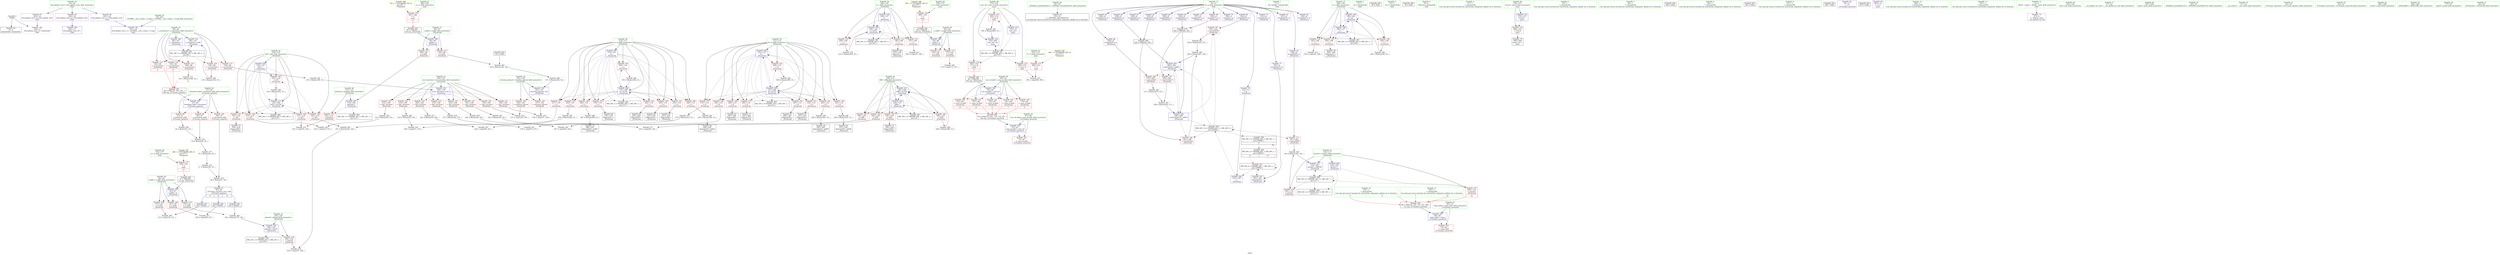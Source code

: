 digraph "SVFG" {
	label="SVFG";

	Node0x563c26b61a20 [shape=record,color=grey,label="{NodeID: 0\nNullPtr}"];
	Node0x563c26b61a20 -> Node0x563c26b7e300[style=solid];
	Node0x563c26b61a20 -> Node0x563c26b85ba0[style=solid];
	Node0x563c26bcb0c0 [shape=record,color=black,label="{NodeID: 443\n46 = PHI(129, 165, 181, )\n0th arg _Z13count_squaresi }"];
	Node0x563c26bcb0c0 -> Node0x563c26b85ca0[style=solid];
	Node0x563c26ba9310 [shape=record,color=black,label="{NodeID: 360\nMR_24V_2 = PHI(MR_24V_3, MR_24V_1, )\npts\{107 \}\n}"];
	Node0x563c26b8dc40 [shape=record,color=grey,label="{NodeID: 277\n55 = Binary(54, 56, )\n}"];
	Node0x563c26b8dc40 -> Node0x563c26b8d4c0[style=solid];
	Node0x563c26b80650 [shape=record,color=blue,label="{NodeID: 194\n104\<--183\nplaced\<--sub16\n_Z5solveiiii\n}"];
	Node0x563c26b80650 -> Node0x563c26b83100[style=dashed];
	Node0x563c26b80650 -> Node0x563c26ba8e10[style=dashed];
	Node0x563c26b7d960 [shape=record,color=red,label="{NodeID: 111\n141\<--94\n\<--x.addr\n_Z5solveiiii\n}"];
	Node0x563c26b7bc60 [shape=record,color=green,label="{NodeID: 28\n90\<--91\ncase_id.addr\<--case_id.addr_field_insensitive\n_Z5solveiiii\n}"];
	Node0x563c26b7bc60 -> Node0x563c26b7d2e0[style=solid];
	Node0x563c26b7bc60 -> Node0x563c26b7d3b0[style=solid];
	Node0x563c26b7bc60 -> Node0x563c26b7d480[style=solid];
	Node0x563c26b7bc60 -> Node0x563c26b7d550[style=solid];
	Node0x563c26b7bc60 -> Node0x563c26b7d620[style=solid];
	Node0x563c26b7bc60 -> Node0x563c26b85f10[style=solid];
	Node0x563c26b881f0 [shape=record,color=yellow,style=double,label="{NodeID: 388\n50V_1 = ENCHI(MR_50V_0)\npts\{379 \}\nFun[main]}"];
	Node0x563c26b881f0 -> Node0x563c26b85800[style=dashed];
	Node0x563c26b90640 [shape=record,color=grey,label="{NodeID: 305\n226 = Binary(56, 225, )\n}"];
	Node0x563c26b90640 -> Node0x563c26b91cc0[style=solid];
	Node0x563c26b83850 [shape=record,color=red,label="{NodeID: 139\n238\<--110\n\<--a\n_Z5solveiiii\n}"];
	Node0x563c26b83850 -> Node0x563c26b8eb40[style=solid];
	Node0x563c26b7e400 [shape=record,color=black,label="{NodeID: 56\n29\<--30\n\<--_ZNSt8ios_base4InitD1Ev\nCan only get source location for instruction, argument, global var or function.}"];
	Node0x563c26b84f10 [shape=record,color=red,label="{NodeID: 167\n235\<--234\n\<--arrayidx36\n_Z5solveiiii\n}"];
	Node0x563c26b84f10 -> Node0x563c26b8e540[style=solid];
	Node0x563c26b7faf0 [shape=record,color=purple,label="{NodeID: 84\n258\<--8\narrayidx50\<--p\n_Z5solveiiii\n}"];
	Node0x563c26b7faf0 -> Node0x563c26b81f90[style=solid];
	Node0x563c26b63d30 [shape=record,color=green,label="{NodeID: 1\n7\<--1\n__dso_handle\<--dummyObj\nGlob }"];
	Node0x563c26bcb940 [shape=record,color=black,label="{NodeID: 444\n142 = PHI()\n}"];
	Node0x563c26bcb940 -> Node0x563c26b8e840[style=solid];
	Node0x563c26ba9810 [shape=record,color=black,label="{NodeID: 361\nMR_26V_2 = PHI(MR_26V_3, MR_26V_1, )\npts\{109 \}\n}"];
	Node0x563c26b8ddc0 [shape=record,color=grey,label="{NodeID: 278\n210 = Binary(209, 53, )\n}"];
	Node0x563c26b8ddc0 -> Node0x563c26b80a60[style=solid];
	Node0x563c26b80720 [shape=record,color=blue,label="{NodeID: 195\n106\<--127\ni\<--\n_Z5solveiiii\n}"];
	Node0x563c26b80720 -> Node0x563c26b831d0[style=dashed];
	Node0x563c26b80720 -> Node0x563c26b832a0[style=dashed];
	Node0x563c26b80720 -> Node0x563c26b83370[style=dashed];
	Node0x563c26b80720 -> Node0x563c26b80a60[style=dashed];
	Node0x563c26b80720 -> Node0x563c26ba9310[style=dashed];
	Node0x563c26b7da30 [shape=record,color=red,label="{NodeID: 112\n173\<--94\n\<--x.addr\n_Z5solveiiii\n}"];
	Node0x563c26b7da30 -> Node0x563c26b90c40[style=solid];
	Node0x563c26b7bd30 [shape=record,color=green,label="{NodeID: 29\n92\<--93\nn.addr\<--n.addr_field_insensitive\n_Z5solveiiii\n}"];
	Node0x563c26b7bd30 -> Node0x563c26b7d6f0[style=solid];
	Node0x563c26b7bd30 -> Node0x563c26b7d7c0[style=solid];
	Node0x563c26b7bd30 -> Node0x563c26b7d890[style=solid];
	Node0x563c26b7bd30 -> Node0x563c26b85fe0[style=solid];
	Node0x563c26b882d0 [shape=record,color=yellow,style=double,label="{NodeID: 389\n52V_1 = ENCHI(MR_52V_0)\npts\{381 \}\nFun[main]}"];
	Node0x563c26b882d0 -> Node0x563c26b858d0[style=dashed];
	Node0x563c26b907c0 [shape=record,color=grey,label="{NodeID: 306\n205 = Binary(204, 53, )\n}"];
	Node0x563c26b907c0 -> Node0x563c26b80990[style=solid];
	Node0x563c26b83920 [shape=record,color=red,label="{NodeID: 140\n244\<--110\n\<--a\n_Z5solveiiii\n}"];
	Node0x563c26b83920 -> Node0x563c26b8f140[style=solid];
	Node0x563c26b7e500 [shape=record,color=black,label="{NodeID: 57\n45\<--60\n_Z13count_squaresi_ret\<--add\n_Z13count_squaresi\n|{<s0>4|<s1>8|<s2>11}}"];
	Node0x563c26b7e500:s0 -> Node0x563c26bcbc40[style=solid,color=blue];
	Node0x563c26b7e500:s1 -> Node0x563c26bcbe70[style=solid,color=blue];
	Node0x563c26b7e500:s2 -> Node0x563c26bcbfb0[style=solid,color=blue];
	Node0x563c26b84fe0 [shape=record,color=red,label="{NodeID: 168\n261\<--260\n\<--cond-lvalue\n_Z5solveiiii\n}"];
	Node0x563c26b84fe0 -> Node0x563c26b8fbc0[style=solid];
	Node0x563c26b7fbc0 [shape=record,color=purple,label="{NodeID: 85\n266\<--8\narrayidx53\<--p\n_Z5solveiiii\n}"];
	Node0x563c26b61e60 [shape=record,color=green,label="{NodeID: 2\n11\<--1\n.str\<--dummyObj\nGlob }"];
	Node0x563c26bcbaa0 [shape=record,color=black,label="{NodeID: 445\n28 = PHI()\n}"];
	Node0x563c26ba9d10 [shape=record,color=black,label="{NodeID: 362\nMR_28V_2 = PHI(MR_28V_3, MR_28V_1, )\npts\{111 \}\n}"];
	Node0x563c26b8df40 [shape=record,color=grey,label="{NodeID: 279\n54 = Binary(50, 52, )\n}"];
	Node0x563c26b8df40 -> Node0x563c26b8dc40[style=solid];
	Node0x563c26b807f0 [shape=record,color=blue,label="{NodeID: 196\n108\<--127\nj\<--\n_Z5solveiiii\n}"];
	Node0x563c26b807f0 -> Node0x563c26b83440[style=dashed];
	Node0x563c26b807f0 -> Node0x563c26b83510[style=dashed];
	Node0x563c26b807f0 -> Node0x563c26b835e0[style=dashed];
	Node0x563c26b807f0 -> Node0x563c26b807f0[style=dashed];
	Node0x563c26b807f0 -> Node0x563c26b80990[style=dashed];
	Node0x563c26b807f0 -> Node0x563c26ba9810[style=dashed];
	Node0x563c26b7db00 [shape=record,color=red,label="{NodeID: 113\n145\<--96\n\<--y.addr\n_Z5solveiiii\n}"];
	Node0x563c26b7db00 -> Node0x563c26b8e840[style=solid];
	Node0x563c26b7be00 [shape=record,color=green,label="{NodeID: 30\n94\<--95\nx.addr\<--x.addr_field_insensitive\n_Z5solveiiii\n}"];
	Node0x563c26b7be00 -> Node0x563c26b7d960[style=solid];
	Node0x563c26b7be00 -> Node0x563c26b7da30[style=solid];
	Node0x563c26b7be00 -> Node0x563c26b860b0[style=solid];
	Node0x563c26b90940 [shape=record,color=grey,label="{NodeID: 307\n242 = cmp(239, 241, )\n}"];
	Node0x563c26b839f0 [shape=record,color=red,label="{NodeID: 141\n252\<--110\n\<--a\n_Z5solveiiii\n}"];
	Node0x563c26b839f0 -> Node0x563c26b7eab0[style=solid];
	Node0x563c26b7e5d0 [shape=record,color=black,label="{NodeID: 58\n197\<--196\nidxprom\<--\n_Z5solveiiii\n}"];
	Node0x563c26b850b0 [shape=record,color=red,label="{NodeID: 169\n270\<--269\n\<--arrayidx55\n_Z5solveiiii\n}"];
	Node0x563c26b850b0 -> Node0x563c26b901c0[style=solid];
	Node0x563c26b7fc90 [shape=record,color=purple,label="{NodeID: 86\n269\<--8\narrayidx55\<--p\n_Z5solveiiii\n}"];
	Node0x563c26b7fc90 -> Node0x563c26b850b0[style=solid];
	Node0x563c26b61ef0 [shape=record,color=green,label="{NodeID: 3\n13\<--1\n.str.1\<--dummyObj\nGlob }"];
	Node0x563c26bcbb70 [shape=record,color=black,label="{NodeID: 446\n76 = PHI()\n}"];
	Node0x563c26baa210 [shape=record,color=black,label="{NodeID: 363\nMR_30V_2 = PHI(MR_30V_3, MR_30V_1, )\npts\{113 \}\n}"];
	Node0x563c26b8e0c0 [shape=record,color=grey,label="{NodeID: 280\n135 = Binary(134, 53, )\n}"];
	Node0x563c26b8e0c0 -> Node0x563c26b86320[style=solid];
	Node0x563c26b808c0 [shape=record,color=blue,label="{NodeID: 197\n201\<--163\narrayidx22\<--\n_Z5solveiiii\n}"];
	Node0x563c26b808c0 -> Node0x563c26b808c0[style=dashed];
	Node0x563c26b808c0 -> Node0x563c26b9fe10[style=dashed];
	Node0x563c26b7dbd0 [shape=record,color=red,label="{NodeID: 114\n308\<--96\n\<--y.addr\n_Z5solveiiii\n}"];
	Node0x563c26b7dbd0 -> Node0x563c26b810e0[style=solid];
	Node0x563c26b7bed0 [shape=record,color=green,label="{NodeID: 31\n96\<--97\ny.addr\<--y.addr_field_insensitive\n_Z5solveiiii\n}"];
	Node0x563c26b7bed0 -> Node0x563c26b7db00[style=solid];
	Node0x563c26b7bed0 -> Node0x563c26b7dbd0[style=solid];
	Node0x563c26b7bed0 -> Node0x563c26b86180[style=solid];
	Node0x563c26b90ac0 [shape=record,color=grey,label="{NodeID: 308\n132 = cmp(130, 131, )\n}"];
	Node0x563c26b83ac0 [shape=record,color=red,label="{NodeID: 142\n264\<--110\n\<--a\n_Z5solveiiii\n}"];
	Node0x563c26b83ac0 -> Node0x563c26b7ec50[style=solid];
	Node0x563c26b7e6a0 [shape=record,color=black,label="{NodeID: 59\n200\<--199\nidxprom21\<--\n_Z5solveiiii\n}"];
	Node0x563c26b85180 [shape=record,color=red,label="{NodeID: 170\n295\<--294\n\<--cond-lvalue73\n_Z5solveiiii\n}"];
	Node0x563c26b85180 -> Node0x563c26b8fa40[style=solid];
	Node0x563c26b7fd60 [shape=record,color=purple,label="{NodeID: 87\n280\<--8\narrayidx62\<--p\n_Z5solveiiii\n}"];
	Node0x563c26b63050 [shape=record,color=green,label="{NodeID: 4\n15\<--1\n_ZSt3cin\<--dummyObj\nGlob }"];
	Node0x563c26bcbc40 [shape=record,color=black,label="{NodeID: 447\n130 = PHI(45, )\n}"];
	Node0x563c26bcbc40 -> Node0x563c26b90ac0[style=solid];
	Node0x563c26baa710 [shape=record,color=black,label="{NodeID: 364\nMR_32V_2 = PHI(MR_32V_3, MR_32V_1, )\npts\{115 \}\n}"];
	Node0x563c26b8e240 [shape=record,color=grey,label="{NodeID: 281\n139 = Binary(138, 53, )\n}"];
	Node0x563c26b8e240 -> Node0x563c26b804b0[style=solid];
	Node0x563c26b80990 [shape=record,color=blue,label="{NodeID: 198\n108\<--205\nj\<--inc\n_Z5solveiiii\n}"];
	Node0x563c26b80990 -> Node0x563c26b83440[style=dashed];
	Node0x563c26b80990 -> Node0x563c26b83510[style=dashed];
	Node0x563c26b80990 -> Node0x563c26b835e0[style=dashed];
	Node0x563c26b80990 -> Node0x563c26b807f0[style=dashed];
	Node0x563c26b80990 -> Node0x563c26b80990[style=dashed];
	Node0x563c26b80990 -> Node0x563c26ba9810[style=dashed];
	Node0x563c26b824d0 [shape=record,color=red,label="{NodeID: 115\n129\<--98\n\<--n_iterations\n_Z5solveiiii\n|{<s0>4}}"];
	Node0x563c26b824d0:s0 -> Node0x563c26bcb0c0[style=solid,color=red];
	Node0x563c26b7bfa0 [shape=record,color=green,label="{NodeID: 32\n98\<--99\nn_iterations\<--n_iterations_field_insensitive\n_Z5solveiiii\n}"];
	Node0x563c26b7bfa0 -> Node0x563c26b824d0[style=solid];
	Node0x563c26b7bfa0 -> Node0x563c26b825a0[style=solid];
	Node0x563c26b7bfa0 -> Node0x563c26b82670[style=solid];
	Node0x563c26b7bfa0 -> Node0x563c26b82740[style=solid];
	Node0x563c26b7bfa0 -> Node0x563c26b82810[style=solid];
	Node0x563c26b7bfa0 -> Node0x563c26b86250[style=solid];
	Node0x563c26b7bfa0 -> Node0x563c26b86320[style=solid];
	Node0x563c26b90c40 [shape=record,color=grey,label="{NodeID: 309\n174 = cmp(173, 127, )\n}"];
	Node0x563c26b83b90 [shape=record,color=red,label="{NodeID: 143\n278\<--110\n\<--a\n_Z5solveiiii\n}"];
	Node0x563c26b83b90 -> Node0x563c26b7edf0[style=solid];
	Node0x563c26b7e770 [shape=record,color=black,label="{NodeID: 60\n230\<--229\nidxprom33\<--\n_Z5solveiiii\n}"];
	Node0x563c26b85250 [shape=record,color=red,label="{NodeID: 171\n341\<--340\n\<--arrayidx99\n_Z5solveiiii\n}"];
	Node0x563c26b85250 -> Node0x563c26b8f440[style=solid];
	Node0x563c26b7fe30 [shape=record,color=purple,label="{NodeID: 88\n284\<--8\narrayidx65\<--p\n_Z5solveiiii\n}"];
	Node0x563c26b7fe30 -> Node0x563c26b8cda0[style=solid];
	Node0x563c26b630e0 [shape=record,color=green,label="{NodeID: 5\n17\<--1\n\<--dummyObj\nCan only get source location for instruction, argument, global var or function.}"];
	Node0x563c26bcbe70 [shape=record,color=black,label="{NodeID: 448\n166 = PHI(45, )\n}"];
	Node0x563c26bcbe70 -> Node0x563c26b91e40[style=solid];
	Node0x563c26baac10 [shape=record,color=black,label="{NodeID: 365\nMR_34V_2 = PHI(MR_34V_3, MR_34V_1, )\npts\{117 \}\n}"];
	Node0x563c26b8e3c0 [shape=record,color=grey,label="{NodeID: 282\n52 = Binary(51, 53, )\n}"];
	Node0x563c26b8e3c0 -> Node0x563c26b8df40[style=solid];
	Node0x563c26b80a60 [shape=record,color=blue,label="{NodeID: 199\n106\<--210\ni\<--inc24\n_Z5solveiiii\n}"];
	Node0x563c26b80a60 -> Node0x563c26b831d0[style=dashed];
	Node0x563c26b80a60 -> Node0x563c26b832a0[style=dashed];
	Node0x563c26b80a60 -> Node0x563c26b83370[style=dashed];
	Node0x563c26b80a60 -> Node0x563c26b80a60[style=dashed];
	Node0x563c26b80a60 -> Node0x563c26ba9310[style=dashed];
	Node0x563c26b825a0 [shape=record,color=red,label="{NodeID: 116\n134\<--98\n\<--n_iterations\n_Z5solveiiii\n}"];
	Node0x563c26b825a0 -> Node0x563c26b8e0c0[style=solid];
	Node0x563c26b7c070 [shape=record,color=green,label="{NodeID: 33\n100\<--101\nlast_iteration\<--last_iteration_field_insensitive\n_Z5solveiiii\n}"];
	Node0x563c26b7c070 -> Node0x563c26b828e0[style=solid];
	Node0x563c26b7c070 -> Node0x563c26b829b0[style=solid];
	Node0x563c26b7c070 -> Node0x563c26b82a80[style=solid];
	Node0x563c26b7c070 -> Node0x563c26b82b50[style=solid];
	Node0x563c26b7c070 -> Node0x563c26b82c20[style=solid];
	Node0x563c26b7c070 -> Node0x563c26b82cf0[style=solid];
	Node0x563c26b7c070 -> Node0x563c26b82dc0[style=solid];
	Node0x563c26b7c070 -> Node0x563c26b82e90[style=solid];
	Node0x563c26b7c070 -> Node0x563c26b804b0[style=solid];
	Node0x563c26b90dc0 [shape=record,color=grey,label="{NodeID: 310\n151 = cmp(149, 150, )\n}"];
	Node0x563c26b83c60 [shape=record,color=red,label="{NodeID: 144\n286\<--110\n\<--a\n_Z5solveiiii\n}"];
	Node0x563c26b83c60 -> Node0x563c26b8ecc0[style=solid];
	Node0x563c26b7e840 [shape=record,color=black,label="{NodeID: 61\n233\<--232\nidxprom35\<--\n_Z5solveiiii\n}"];
	Node0x563c26b85320 [shape=record,color=red,label="{NodeID: 172\n408\<--370\n\<--retval\nmain\n}"];
	Node0x563c26b85320 -> Node0x563c26b7f2d0[style=solid];
	Node0x563c26b7ff00 [shape=record,color=purple,label="{NodeID: 89\n289\<--8\narrayidx69\<--p\n_Z5solveiiii\n}"];
	Node0x563c26b62790 [shape=record,color=green,label="{NodeID: 6\n53\<--1\n\<--dummyObj\nCan only get source location for instruction, argument, global var or function.}"];
	Node0x563c26bcbfb0 [shape=record,color=black,label="{NodeID: 449\n182 = PHI(45, )\n}"];
	Node0x563c26bcbfb0 -> Node0x563c26b8e6c0[style=solid];
	Node0x563c26bab110 [shape=record,color=black,label="{NodeID: 366\nMR_36V_2 = PHI(MR_36V_3, MR_36V_1, )\npts\{119 \}\n}"];
	Node0x563c26b8e540 [shape=record,color=grey,label="{NodeID: 283\n236 = Binary(235, 237, )\n}"];
	Node0x563c26b8e540 -> Node0x563c26b8fbc0[style=solid];
	Node0x563c26b80b30 [shape=record,color=blue,label="{NodeID: 200\n213\<--155\n\<--\n_Z5solveiiii\n}"];
	Node0x563c26b80b30 -> Node0x563c26ba8910[style=dashed];
	Node0x563c26b82670 [shape=record,color=red,label="{NodeID: 117\n138\<--98\n\<--n_iterations\n_Z5solveiiii\n}"];
	Node0x563c26b82670 -> Node0x563c26b8e240[style=solid];
	Node0x563c26b7c140 [shape=record,color=green,label="{NodeID: 34\n102\<--103\niteration_placed\<--iteration_placed_field_insensitive\n_Z5solveiiii\n}"];
	Node0x563c26b7c140 -> Node0x563c26b82f60[style=solid];
	Node0x563c26b7c140 -> Node0x563c26b83030[style=solid];
	Node0x563c26b7c140 -> Node0x563c26b80580[style=solid];
	Node0x563c26b90f40 [shape=record,color=grey,label="{NodeID: 311\n188 = cmp(187, 189, )\n}"];
	Node0x563c26b83d30 [shape=record,color=red,label="{NodeID: 145\n304\<--110\n\<--a\n_Z5solveiiii\n}"];
	Node0x563c26b83d30 -> Node0x563c26b8f8c0[style=solid];
	Node0x563c26b7e910 [shape=record,color=black,label="{NodeID: 62\n246\<--245\nidxprom42\<--add41\n_Z5solveiiii\n}"];
	Node0x563c26b853f0 [shape=record,color=red,label="{NodeID: 173\n390\<--372\n\<--T\nmain\n}"];
	Node0x563c26b853f0 -> Node0x563c26b91540[style=solid];
	Node0x563c26b7ffd0 [shape=record,color=purple,label="{NodeID: 90\n292\<--8\narrayidx71\<--p\n_Z5solveiiii\n}"];
	Node0x563c26b7ffd0 -> Node0x563c26b8cda0[style=solid];
	Node0x563c26b62820 [shape=record,color=green,label="{NodeID: 7\n56\<--1\n\<--dummyObj\nCan only get source location for instruction, argument, global var or function.}"];
	Node0x563c26bcc1c0 [shape=record,color=black,label="{NodeID: 450\n384 = PHI()\n}"];
	Node0x563c26bab610 [shape=record,color=black,label="{NodeID: 367\nMR_38V_2 = PHI(MR_38V_3, MR_38V_1, )\npts\{121 \}\n}"];
	Node0x563c26b8e6c0 [shape=record,color=grey,label="{NodeID: 284\n183 = Binary(179, 182, )\n}"];
	Node0x563c26b8e6c0 -> Node0x563c26b80650[style=solid];
	Node0x563c26b80c00 [shape=record,color=blue,label="{NodeID: 201\n110\<--127\na\<--\n_Z5solveiiii\n}"];
	Node0x563c26b80c00 -> Node0x563c26b836b0[style=dashed];
	Node0x563c26b80c00 -> Node0x563c26b83780[style=dashed];
	Node0x563c26b80c00 -> Node0x563c26b83850[style=dashed];
	Node0x563c26b80c00 -> Node0x563c26b83920[style=dashed];
	Node0x563c26b80c00 -> Node0x563c26b839f0[style=dashed];
	Node0x563c26b80c00 -> Node0x563c26b83ac0[style=dashed];
	Node0x563c26b80c00 -> Node0x563c26b83b90[style=dashed];
	Node0x563c26b80c00 -> Node0x563c26b83c60[style=dashed];
	Node0x563c26b80c00 -> Node0x563c26b83d30[style=dashed];
	Node0x563c26b80c00 -> Node0x563c26b81010[style=dashed];
	Node0x563c26b80c00 -> Node0x563c26ba9d10[style=dashed];
	Node0x563c26b82740 [shape=record,color=red,label="{NodeID: 118\n165\<--98\n\<--n_iterations\n_Z5solveiiii\n|{<s0>8}}"];
	Node0x563c26b82740:s0 -> Node0x563c26bcb0c0[style=solid,color=red];
	Node0x563c26b7c210 [shape=record,color=green,label="{NodeID: 35\n104\<--105\nplaced\<--placed_field_insensitive\n_Z5solveiiii\n}"];
	Node0x563c26b7c210 -> Node0x563c26b83100[style=solid];
	Node0x563c26b7c210 -> Node0x563c26b80650[style=solid];
	Node0x563c26b910c0 [shape=record,color=grey,label="{NodeID: 312\n333 = cmp(331, 332, )\n}"];
	Node0x563c26b83e00 [shape=record,color=red,label="{NodeID: 146\n224\<--112\n\<--b\n_Z5solveiiii\n}"];
	Node0x563c26b83e00 -> Node0x563c26b91cc0[style=solid];
	Node0x563c26b7e9e0 [shape=record,color=black,label="{NodeID: 63\n249\<--248\nidxprom44\<--\n_Z5solveiiii\n}"];
	Node0x563c26b854c0 [shape=record,color=red,label="{NodeID: 174\n389\<--374\n\<--case_id\nmain\n}"];
	Node0x563c26b854c0 -> Node0x563c26b91540[style=solid];
	Node0x563c26b800a0 [shape=record,color=purple,label="{NodeID: 91\n337\<--8\narrayidx97\<--p\n_Z5solveiiii\n}"];
	Node0x563c26b628b0 [shape=record,color=green,label="{NodeID: 8\n58\<--1\n\<--dummyObj\nCan only get source location for instruction, argument, global var or function.}"];
	Node0x563c26bcc290 [shape=record,color=black,label="{NodeID: 451\n393 = PHI()\n}"];
	Node0x563c26babb10 [shape=record,color=black,label="{NodeID: 368\nMR_40V_2 = PHI(MR_40V_3, MR_40V_1, )\npts\{100000 \}\n|{<s0>17}}"];
	Node0x563c26babb10:s0 -> Node0x563c26b9e510[style=dashed,color=blue];
	Node0x563c26b8e840 [shape=record,color=grey,label="{NodeID: 285\n146 = Binary(142, 145, )\n}"];
	Node0x563c26b8e840 -> Node0x563c26b8e9c0[style=solid];
	Node0x563c26b80cd0 [shape=record,color=blue,label="{NodeID: 202\n112\<--127\nb\<--\n_Z5solveiiii\n}"];
	Node0x563c26b80cd0 -> Node0x563c26b83e00[style=dashed];
	Node0x563c26b80cd0 -> Node0x563c26b83ed0[style=dashed];
	Node0x563c26b80cd0 -> Node0x563c26b83fa0[style=dashed];
	Node0x563c26b80cd0 -> Node0x563c26b84070[style=dashed];
	Node0x563c26b80cd0 -> Node0x563c26b84140[style=dashed];
	Node0x563c26b80cd0 -> Node0x563c26b84210[style=dashed];
	Node0x563c26b80cd0 -> Node0x563c26b842e0[style=dashed];
	Node0x563c26b80cd0 -> Node0x563c26b843b0[style=dashed];
	Node0x563c26b80cd0 -> Node0x563c26b84480[style=dashed];
	Node0x563c26b80cd0 -> Node0x563c26b80cd0[style=dashed];
	Node0x563c26b80cd0 -> Node0x563c26b80f40[style=dashed];
	Node0x563c26b80cd0 -> Node0x563c26baa210[style=dashed];
	Node0x563c26b82810 [shape=record,color=red,label="{NodeID: 119\n180\<--98\n\<--n_iterations\n_Z5solveiiii\n}"];
	Node0x563c26b82810 -> Node0x563c26b8d340[style=solid];
	Node0x563c26b7c2e0 [shape=record,color=green,label="{NodeID: 36\n106\<--107\ni\<--i_field_insensitive\n_Z5solveiiii\n}"];
	Node0x563c26b7c2e0 -> Node0x563c26b831d0[style=solid];
	Node0x563c26b7c2e0 -> Node0x563c26b832a0[style=solid];
	Node0x563c26b7c2e0 -> Node0x563c26b83370[style=solid];
	Node0x563c26b7c2e0 -> Node0x563c26b80720[style=solid];
	Node0x563c26b7c2e0 -> Node0x563c26b80a60[style=solid];
	Node0x563c26b91240 [shape=record,color=grey,label="{NodeID: 313\n194 = cmp(193, 189, )\n}"];
	Node0x563c26b83ed0 [shape=record,color=red,label="{NodeID: 147\n232\<--112\n\<--b\n_Z5solveiiii\n}"];
	Node0x563c26b83ed0 -> Node0x563c26b7e840[style=solid];
	Node0x563c26b7eab0 [shape=record,color=black,label="{NodeID: 64\n253\<--252\nidxprom46\<--\n_Z5solveiiii\n}"];
	Node0x563c26b85590 [shape=record,color=red,label="{NodeID: 175\n398\<--374\n\<--case_id\nmain\n|{<s0>17}}"];
	Node0x563c26b85590:s0 -> Node0x563c26bca7c0[style=solid,color=red];
	Node0x563c26b80170 [shape=record,color=purple,label="{NodeID: 92\n340\<--8\narrayidx99\<--p\n_Z5solveiiii\n}"];
	Node0x563c26b80170 -> Node0x563c26b85250[style=solid];
	Node0x563c26b61bc0 [shape=record,color=green,label="{NodeID: 9\n127\<--1\n\<--dummyObj\nCan only get source location for instruction, argument, global var or function.}"];
	Node0x563c26bcc360 [shape=record,color=black,label="{NodeID: 452\n396 = PHI()\n}"];
	Node0x563c26bac010 [shape=record,color=black,label="{NodeID: 369\nMR_34V_8 = PHI(MR_34V_11, MR_34V_7, )\npts\{117 \}\n}"];
	Node0x563c26bac010 -> Node0x563c26b84620[style=dashed];
	Node0x563c26bac010 -> Node0x563c26b846f0[style=dashed];
	Node0x563c26bac010 -> Node0x563c26b81420[style=dashed];
	Node0x563c26bac010 -> Node0x563c26baac10[style=dashed];
	Node0x563c26bac010 -> Node0x563c26bac010[style=dashed];
	Node0x563c26b8e9c0 [shape=record,color=grey,label="{NodeID: 286\n147 = Binary(146, 56, )\n}"];
	Node0x563c26b8e9c0 -> Node0x563c26b80580[style=solid];
	Node0x563c26b80da0 [shape=record,color=blue,label="{NodeID: 203\n260\<--262\ncond-lvalue\<--add51\n_Z5solveiiii\n}"];
	Node0x563c26b80da0 -> Node0x563c26b850b0[style=dashed];
	Node0x563c26b80da0 -> Node0x563c26b85180[style=dashed];
	Node0x563c26b80da0 -> Node0x563c26b80e70[style=dashed];
	Node0x563c26b828e0 [shape=record,color=red,label="{NodeID: 120\n150\<--100\n\<--last_iteration\n_Z5solveiiii\n}"];
	Node0x563c26b828e0 -> Node0x563c26b90dc0[style=solid];
	Node0x563c26b7c3b0 [shape=record,color=green,label="{NodeID: 37\n108\<--109\nj\<--j_field_insensitive\n_Z5solveiiii\n}"];
	Node0x563c26b7c3b0 -> Node0x563c26b83440[style=solid];
	Node0x563c26b7c3b0 -> Node0x563c26b83510[style=solid];
	Node0x563c26b7c3b0 -> Node0x563c26b835e0[style=solid];
	Node0x563c26b7c3b0 -> Node0x563c26b807f0[style=solid];
	Node0x563c26b7c3b0 -> Node0x563c26b80990[style=solid];
	Node0x563c26b913c0 [shape=record,color=grey,label="{NodeID: 314\n276 = cmp(273, 275, )\n}"];
	Node0x563c26b83fa0 [shape=record,color=red,label="{NodeID: 148\n248\<--112\n\<--b\n_Z5solveiiii\n}"];
	Node0x563c26b83fa0 -> Node0x563c26b7e9e0[style=solid];
	Node0x563c26b7eb80 [shape=record,color=black,label="{NodeID: 65\n257\<--256\nidxprom49\<--add48\n_Z5solveiiii\n}"];
	Node0x563c26b85660 [shape=record,color=red,label="{NodeID: 176\n404\<--374\n\<--case_id\nmain\n}"];
	Node0x563c26b85660 -> Node0x563c26b8f2c0[style=solid];
	Node0x563c26b80240 [shape=record,color=purple,label="{NodeID: 93\n75\<--11\n\<--.str\n_Z13output_answerid\n}"];
	Node0x563c26b61c50 [shape=record,color=green,label="{NodeID: 10\n155\<--1\n\<--dummyObj\nCan only get source location for instruction, argument, global var or function.|{<s0>6|<s1>9}}"];
	Node0x563c26b61c50:s0 -> Node0x563c26bcca40[style=solid,color=red];
	Node0x563c26b61c50:s1 -> Node0x563c26bcca40[style=solid,color=red];
	Node0x563c26bcc430 [shape=record,color=black,label="{NodeID: 453\n397 = PHI()\n}"];
	Node0x563c26b8eb40 [shape=record,color=grey,label="{NodeID: 287\n239 = Binary(238, 53, )\n}"];
	Node0x563c26b8eb40 -> Node0x563c26b90940[style=solid];
	Node0x563c26b80e70 [shape=record,color=blue,label="{NodeID: 204\n294\<--296\ncond-lvalue73\<--add74\n_Z5solveiiii\n}"];
	Node0x563c26b80e70 -> Node0x563c26b84f10[style=dashed];
	Node0x563c26b80e70 -> Node0x563c26b84fe0[style=dashed];
	Node0x563c26b80e70 -> Node0x563c26b80da0[style=dashed];
	Node0x563c26b80e70 -> Node0x563c26ba8910[style=dashed];
	Node0x563c26b829b0 [shape=record,color=red,label="{NodeID: 121\n158\<--100\n\<--last_iteration\n_Z5solveiiii\n}"];
	Node0x563c26b829b0 -> Node0x563c26b91b40[style=solid];
	Node0x563c26b7c480 [shape=record,color=green,label="{NodeID: 38\n110\<--111\na\<--a_field_insensitive\n_Z5solveiiii\n}"];
	Node0x563c26b7c480 -> Node0x563c26b836b0[style=solid];
	Node0x563c26b7c480 -> Node0x563c26b83780[style=solid];
	Node0x563c26b7c480 -> Node0x563c26b83850[style=solid];
	Node0x563c26b7c480 -> Node0x563c26b83920[style=solid];
	Node0x563c26b7c480 -> Node0x563c26b839f0[style=solid];
	Node0x563c26b7c480 -> Node0x563c26b83ac0[style=solid];
	Node0x563c26b7c480 -> Node0x563c26b83b90[style=solid];
	Node0x563c26b7c480 -> Node0x563c26b83c60[style=solid];
	Node0x563c26b7c480 -> Node0x563c26b83d30[style=solid];
	Node0x563c26b7c480 -> Node0x563c26b80c00[style=solid];
	Node0x563c26b7c480 -> Node0x563c26b81010[style=solid];
	Node0x563c26b91540 [shape=record,color=grey,label="{NodeID: 315\n391 = cmp(389, 390, )\n}"];
	Node0x563c26b84070 [shape=record,color=red,label="{NodeID: 149\n255\<--112\n\<--b\n_Z5solveiiii\n}"];
	Node0x563c26b84070 -> Node0x563c26b8efc0[style=solid];
	Node0x563c26b7ec50 [shape=record,color=black,label="{NodeID: 66\n265\<--264\nidxprom52\<--\n_Z5solveiiii\n}"];
	Node0x563c26b85730 [shape=record,color=red,label="{NodeID: 177\n399\<--376\n\<--n\nmain\n|{<s0>17}}"];
	Node0x563c26b85730:s0 -> Node0x563c26bcad40[style=solid,color=red];
	Node0x563c26b80310 [shape=record,color=purple,label="{NodeID: 94\n383\<--13\n\<--.str.1\nmain\n}"];
	Node0x563c26b61ce0 [shape=record,color=green,label="{NodeID: 11\n163\<--1\n\<--dummyObj\nCan only get source location for instruction, argument, global var or function.|{<s0>7|<s1>10}}"];
	Node0x563c26b61ce0:s0 -> Node0x563c26bcca40[style=solid,color=red];
	Node0x563c26b61ce0:s1 -> Node0x563c26bcca40[style=solid,color=red];
	Node0x563c26bcc500 [shape=record,color=black,label="{NodeID: 454\n65 = PHI(153, 161, 170, 176, 357, )\n0th arg _Z13output_answerid }"];
	Node0x563c26bcc500 -> Node0x563c26b85d70[style=solid];
	Node0x563c26b8ecc0 [shape=record,color=grey,label="{NodeID: 288\n287 = Binary(286, 53, )\n}"];
	Node0x563c26b8ecc0 -> Node0x563c26b7ef90[style=solid];
	Node0x563c26b80f40 [shape=record,color=blue,label="{NodeID: 205\n112\<--300\nb\<--inc76\n_Z5solveiiii\n}"];
	Node0x563c26b80f40 -> Node0x563c26b83e00[style=dashed];
	Node0x563c26b80f40 -> Node0x563c26b83ed0[style=dashed];
	Node0x563c26b80f40 -> Node0x563c26b83fa0[style=dashed];
	Node0x563c26b80f40 -> Node0x563c26b84070[style=dashed];
	Node0x563c26b80f40 -> Node0x563c26b84140[style=dashed];
	Node0x563c26b80f40 -> Node0x563c26b84210[style=dashed];
	Node0x563c26b80f40 -> Node0x563c26b842e0[style=dashed];
	Node0x563c26b80f40 -> Node0x563c26b843b0[style=dashed];
	Node0x563c26b80f40 -> Node0x563c26b84480[style=dashed];
	Node0x563c26b80f40 -> Node0x563c26b80cd0[style=dashed];
	Node0x563c26b80f40 -> Node0x563c26b80f40[style=dashed];
	Node0x563c26b80f40 -> Node0x563c26baa210[style=dashed];
	Node0x563c26b82a80 [shape=record,color=red,label="{NodeID: 122\n218\<--100\n\<--last_iteration\n_Z5solveiiii\n}"];
	Node0x563c26b82a80 -> Node0x563c26b8fec0[style=solid];
	Node0x563c26b7c550 [shape=record,color=green,label="{NodeID: 39\n112\<--113\nb\<--b_field_insensitive\n_Z5solveiiii\n}"];
	Node0x563c26b7c550 -> Node0x563c26b83e00[style=solid];
	Node0x563c26b7c550 -> Node0x563c26b83ed0[style=solid];
	Node0x563c26b7c550 -> Node0x563c26b83fa0[style=solid];
	Node0x563c26b7c550 -> Node0x563c26b84070[style=solid];
	Node0x563c26b7c550 -> Node0x563c26b84140[style=solid];
	Node0x563c26b7c550 -> Node0x563c26b84210[style=solid];
	Node0x563c26b7c550 -> Node0x563c26b842e0[style=solid];
	Node0x563c26b7c550 -> Node0x563c26b843b0[style=solid];
	Node0x563c26b7c550 -> Node0x563c26b84480[style=solid];
	Node0x563c26b7c550 -> Node0x563c26b80cd0[style=solid];
	Node0x563c26b7c550 -> Node0x563c26b80f40[style=solid];
	Node0x563c26b916c0 [shape=record,color=grey,label="{NodeID: 316\n220 = cmp(217, 219, )\n}"];
	Node0x563c26b84140 [shape=record,color=red,label="{NodeID: 150\n267\<--112\n\<--b\n_Z5solveiiii\n}"];
	Node0x563c26b84140 -> Node0x563c26b7ed20[style=solid];
	Node0x563c26b7ed20 [shape=record,color=black,label="{NodeID: 67\n268\<--267\nidxprom54\<--\n_Z5solveiiii\n}"];
	Node0x563c26b85800 [shape=record,color=red,label="{NodeID: 178\n400\<--378\n\<--x\nmain\n|{<s0>17}}"];
	Node0x563c26b85800:s0 -> Node0x563c26bcae40[style=solid,color=red];
	Node0x563c26b803e0 [shape=record,color=purple,label="{NodeID: 95\n420\<--16\nllvm.global_ctors_0\<--llvm.global_ctors\nGlob }"];
	Node0x563c26b803e0 -> Node0x563c26b859a0[style=solid];
	Node0x563c26b61d70 [shape=record,color=green,label="{NodeID: 12\n189\<--1\n\<--dummyObj\nCan only get source location for instruction, argument, global var or function.}"];
	Node0x563c26bcca40 [shape=record,color=black,label="{NodeID: 455\n66 = PHI(155, 163, 155, 163, 358, )\n1st arg _Z13output_answerid }"];
	Node0x563c26bcca40 -> Node0x563c26b85e40[style=solid];
	Node0x563c26b8ee40 [shape=record,color=grey,label="{NodeID: 289\n349 = Binary(348, 53, )\n}"];
	Node0x563c26b8ee40 -> Node0x563c26b88440[style=solid];
	Node0x563c26b81010 [shape=record,color=blue,label="{NodeID: 206\n110\<--305\na\<--inc79\n_Z5solveiiii\n}"];
	Node0x563c26b81010 -> Node0x563c26b836b0[style=dashed];
	Node0x563c26b81010 -> Node0x563c26b83780[style=dashed];
	Node0x563c26b81010 -> Node0x563c26b83850[style=dashed];
	Node0x563c26b81010 -> Node0x563c26b83920[style=dashed];
	Node0x563c26b81010 -> Node0x563c26b839f0[style=dashed];
	Node0x563c26b81010 -> Node0x563c26b83ac0[style=dashed];
	Node0x563c26b81010 -> Node0x563c26b83b90[style=dashed];
	Node0x563c26b81010 -> Node0x563c26b83c60[style=dashed];
	Node0x563c26b81010 -> Node0x563c26b83d30[style=dashed];
	Node0x563c26b81010 -> Node0x563c26b81010[style=dashed];
	Node0x563c26b81010 -> Node0x563c26ba9d10[style=dashed];
	Node0x563c26b82b50 [shape=record,color=red,label="{NodeID: 123\n225\<--100\n\<--last_iteration\n_Z5solveiiii\n}"];
	Node0x563c26b82b50 -> Node0x563c26b90640[style=solid];
	Node0x563c26b7c620 [shape=record,color=green,label="{NodeID: 40\n114\<--115\nposition\<--position_field_insensitive\n_Z5solveiiii\n}"];
	Node0x563c26b7c620 -> Node0x563c26b84550[style=solid];
	Node0x563c26b7c620 -> Node0x563c26b810e0[style=solid];
	Node0x563c26b91840 [shape=record,color=grey,label="{NodeID: 317\n323 = cmp(320, 322, )\n}"];
	Node0x563c26b84210 [shape=record,color=red,label="{NodeID: 151\n272\<--112\n\<--b\n_Z5solveiiii\n}"];
	Node0x563c26b84210 -> Node0x563c26b8d940[style=solid];
	Node0x563c26b7edf0 [shape=record,color=black,label="{NodeID: 68\n279\<--278\nidxprom61\<--\n_Z5solveiiii\n}"];
	Node0x563c26b858d0 [shape=record,color=red,label="{NodeID: 179\n401\<--380\n\<--y\nmain\n|{<s0>17}}"];
	Node0x563c26b858d0:s0 -> Node0x563c26bcaf80[style=solid,color=red];
	Node0x563c26b7ccd0 [shape=record,color=purple,label="{NodeID: 96\n421\<--16\nllvm.global_ctors_1\<--llvm.global_ctors\nGlob }"];
	Node0x563c26b7ccd0 -> Node0x563c26b85aa0[style=solid];
	Node0x563c26b61760 [shape=record,color=green,label="{NodeID: 13\n237\<--1\n\<--dummyObj\nCan only get source location for instruction, argument, global var or function.}"];
	Node0x563c26b8efc0 [shape=record,color=grey,label="{NodeID: 290\n256 = Binary(255, 53, )\n}"];
	Node0x563c26b8efc0 -> Node0x563c26b7eb80[style=solid];
	Node0x563c26b810e0 [shape=record,color=blue,label="{NodeID: 207\n114\<--308\nposition\<--\n_Z5solveiiii\n}"];
	Node0x563c26b810e0 -> Node0x563c26b84550[style=dashed];
	Node0x563c26b810e0 -> Node0x563c26baa710[style=dashed];
	Node0x563c26b82c20 [shape=record,color=red,label="{NodeID: 124\n240\<--100\n\<--last_iteration\n_Z5solveiiii\n}"];
	Node0x563c26b82c20 -> Node0x563c26b8d640[style=solid];
	Node0x563c26b7c6f0 [shape=record,color=green,label="{NodeID: 41\n116\<--117\nanswer\<--answer_field_insensitive\n_Z5solveiiii\n}"];
	Node0x563c26b7c6f0 -> Node0x563c26b84620[style=solid];
	Node0x563c26b7c6f0 -> Node0x563c26b846f0[style=solid];
	Node0x563c26b7c6f0 -> Node0x563c26b811b0[style=solid];
	Node0x563c26b7c6f0 -> Node0x563c26b81420[style=solid];
	Node0x563c26b919c0 [shape=record,color=grey,label="{NodeID: 318\n329 = cmp(327, 328, )\n}"];
	Node0x563c26b842e0 [shape=record,color=red,label="{NodeID: 152\n281\<--112\n\<--b\n_Z5solveiiii\n}"];
	Node0x563c26b842e0 -> Node0x563c26b8f5c0[style=solid];
	Node0x563c26b7eec0 [shape=record,color=black,label="{NodeID: 69\n283\<--282\nidxprom64\<--add63\n_Z5solveiiii\n}"];
	Node0x563c26b859a0 [shape=record,color=blue,label="{NodeID: 180\n420\<--17\nllvm.global_ctors_0\<--\nGlob }"];
	Node0x563c26b7cdd0 [shape=record,color=purple,label="{NodeID: 97\n422\<--16\nllvm.global_ctors_2\<--llvm.global_ctors\nGlob }"];
	Node0x563c26b7cdd0 -> Node0x563c26b85ba0[style=solid];
	Node0x563c26b61830 [shape=record,color=green,label="{NodeID: 14\n4\<--6\n_ZStL8__ioinit\<--_ZStL8__ioinit_field_insensitive\nGlob }"];
	Node0x563c26b61830 -> Node0x563c26b7f3a0[style=solid];
	Node0x563c26b8f140 [shape=record,color=grey,label="{NodeID: 291\n245 = Binary(244, 53, )\n}"];
	Node0x563c26b8f140 -> Node0x563c26b7e910[style=solid];
	Node0x563c26b811b0 [shape=record,color=blue,label="{NodeID: 208\n116\<--163\nanswer\<--\n_Z5solveiiii\n}"];
	Node0x563c26b811b0 -> Node0x563c26b846f0[style=dashed];
	Node0x563c26b811b0 -> Node0x563c26baac10[style=dashed];
	Node0x563c26b811b0 -> Node0x563c26bac010[style=dashed];
	Node0x563c26b82cf0 [shape=record,color=red,label="{NodeID: 125\n274\<--100\n\<--last_iteration\n_Z5solveiiii\n}"];
	Node0x563c26b82cf0 -> Node0x563c26b8dac0[style=solid];
	Node0x563c26b7c7c0 [shape=record,color=green,label="{NodeID: 42\n118\<--119\na81\<--a81_field_insensitive\n_Z5solveiiii\n}"];
	Node0x563c26b7c7c0 -> Node0x563c26b847c0[style=solid];
	Node0x563c26b7c7c0 -> Node0x563c26b84890[style=solid];
	Node0x563c26b7c7c0 -> Node0x563c26b84960[style=solid];
	Node0x563c26b7c7c0 -> Node0x563c26b84a30[style=solid];
	Node0x563c26b7c7c0 -> Node0x563c26b84b00[style=solid];
	Node0x563c26b7c7c0 -> Node0x563c26b81280[style=solid];
	Node0x563c26b7c7c0 -> Node0x563c26b88510[style=solid];
	Node0x563c26b91b40 [shape=record,color=grey,label="{NodeID: 319\n159 = cmp(157, 158, )\n}"];
	Node0x563c26b843b0 [shape=record,color=red,label="{NodeID: 153\n290\<--112\n\<--b\n_Z5solveiiii\n}"];
	Node0x563c26b843b0 -> Node0x563c26b7f060[style=solid];
	Node0x563c26b7ef90 [shape=record,color=black,label="{NodeID: 70\n288\<--287\nidxprom68\<--add67\n_Z5solveiiii\n}"];
	Node0x563c26b85aa0 [shape=record,color=blue,label="{NodeID: 181\n421\<--18\nllvm.global_ctors_1\<--_GLOBAL__sub_I_lunae_1_0.cpp\nGlob }"];
	Node0x563c26b7ced0 [shape=record,color=red,label="{NodeID: 98\n50\<--47\n\<--iterations.addr\n_Z13count_squaresi\n}"];
	Node0x563c26b7ced0 -> Node0x563c26b8df40[style=solid];
	Node0x563c26b61900 [shape=record,color=green,label="{NodeID: 15\n8\<--10\np\<--p_field_insensitive\nGlob }"];
	Node0x563c26b61900 -> Node0x563c26b7f470[style=solid];
	Node0x563c26b61900 -> Node0x563c26b7f540[style=solid];
	Node0x563c26b61900 -> Node0x563c26b7f610[style=solid];
	Node0x563c26b61900 -> Node0x563c26b7f6e0[style=solid];
	Node0x563c26b61900 -> Node0x563c26b7f7b0[style=solid];
	Node0x563c26b61900 -> Node0x563c26b7f880[style=solid];
	Node0x563c26b61900 -> Node0x563c26b7f950[style=solid];
	Node0x563c26b61900 -> Node0x563c26b7fa20[style=solid];
	Node0x563c26b61900 -> Node0x563c26b7faf0[style=solid];
	Node0x563c26b61900 -> Node0x563c26b7fbc0[style=solid];
	Node0x563c26b61900 -> Node0x563c26b7fc90[style=solid];
	Node0x563c26b61900 -> Node0x563c26b7fd60[style=solid];
	Node0x563c26b61900 -> Node0x563c26b7fe30[style=solid];
	Node0x563c26b61900 -> Node0x563c26b7ff00[style=solid];
	Node0x563c26b61900 -> Node0x563c26b7ffd0[style=solid];
	Node0x563c26b61900 -> Node0x563c26b800a0[style=solid];
	Node0x563c26b61900 -> Node0x563c26b80170[style=solid];
	Node0x563c26b8f2c0 [shape=record,color=grey,label="{NodeID: 292\n405 = Binary(404, 53, )\n}"];
	Node0x563c26b8f2c0 -> Node0x563c26b88780[style=solid];
	Node0x563c26b81280 [shape=record,color=blue,label="{NodeID: 209\n118\<--127\na81\<--\n_Z5solveiiii\n}"];
	Node0x563c26b81280 -> Node0x563c26b847c0[style=dashed];
	Node0x563c26b81280 -> Node0x563c26b84890[style=dashed];
	Node0x563c26b81280 -> Node0x563c26b84960[style=dashed];
	Node0x563c26b81280 -> Node0x563c26b84a30[style=dashed];
	Node0x563c26b81280 -> Node0x563c26b84b00[style=dashed];
	Node0x563c26b81280 -> Node0x563c26b88510[style=dashed];
	Node0x563c26b81280 -> Node0x563c26bab110[style=dashed];
	Node0x563c26b82dc0 [shape=record,color=red,label="{NodeID: 126\n314\<--100\n\<--last_iteration\n_Z5solveiiii\n}"];
	Node0x563c26b82dc0 -> Node0x563c26b904c0[style=solid];
	Node0x563c26b7c890 [shape=record,color=green,label="{NodeID: 43\n120\<--121\nb86\<--b86_field_insensitive\n_Z5solveiiii\n}"];
	Node0x563c26b7c890 -> Node0x563c26b84bd0[style=solid];
	Node0x563c26b7c890 -> Node0x563c26b84ca0[style=solid];
	Node0x563c26b7c890 -> Node0x563c26b84d70[style=solid];
	Node0x563c26b7c890 -> Node0x563c26b84e40[style=solid];
	Node0x563c26b7c890 -> Node0x563c26b81350[style=solid];
	Node0x563c26b7c890 -> Node0x563c26b88440[style=solid];
	Node0x563c26b91cc0 [shape=record,color=grey,label="{NodeID: 320\n227 = cmp(224, 226, )\n}"];
	Node0x563c26b84480 [shape=record,color=red,label="{NodeID: 154\n299\<--112\n\<--b\n_Z5solveiiii\n}"];
	Node0x563c26b84480 -> Node0x563c26b8fd40[style=solid];
	Node0x563c26b7f060 [shape=record,color=black,label="{NodeID: 71\n291\<--290\nidxprom70\<--\n_Z5solveiiii\n}"];
	Node0x563c26b85ba0 [shape=record,color=blue, style = dotted,label="{NodeID: 182\n422\<--3\nllvm.global_ctors_2\<--dummyVal\nGlob }"];
	Node0x563c26b7cfa0 [shape=record,color=red,label="{NodeID: 99\n51\<--47\n\<--iterations.addr\n_Z13count_squaresi\n}"];
	Node0x563c26b7cfa0 -> Node0x563c26b8e3c0[style=solid];
	Node0x563c26b62d80 [shape=record,color=green,label="{NodeID: 16\n16\<--20\nllvm.global_ctors\<--llvm.global_ctors_field_insensitive\nGlob }"];
	Node0x563c26b62d80 -> Node0x563c26b803e0[style=solid];
	Node0x563c26b62d80 -> Node0x563c26b7ccd0[style=solid];
	Node0x563c26b62d80 -> Node0x563c26b7cdd0[style=solid];
	Node0x563c26b8f440 [shape=record,color=grey,label="{NodeID: 293\n343 = Binary(342, 341, )\n}"];
	Node0x563c26b8f440 -> Node0x563c26b81420[style=solid];
	Node0x563c26b81350 [shape=record,color=blue,label="{NodeID: 210\n120\<--127\nb86\<--\n_Z5solveiiii\n}"];
	Node0x563c26b81350 -> Node0x563c26b84bd0[style=dashed];
	Node0x563c26b81350 -> Node0x563c26b84ca0[style=dashed];
	Node0x563c26b81350 -> Node0x563c26b84d70[style=dashed];
	Node0x563c26b81350 -> Node0x563c26b84e40[style=dashed];
	Node0x563c26b81350 -> Node0x563c26b81350[style=dashed];
	Node0x563c26b81350 -> Node0x563c26b88440[style=dashed];
	Node0x563c26b81350 -> Node0x563c26bab610[style=dashed];
	Node0x563c26b82e90 [shape=record,color=red,label="{NodeID: 127\n321\<--100\n\<--last_iteration\n_Z5solveiiii\n}"];
	Node0x563c26b82e90 -> Node0x563c26b90040[style=solid];
	Node0x563c26b7c960 [shape=record,color=green,label="{NodeID: 44\n143\<--144\nabs\<--abs_field_insensitive\n}"];
	Node0x563c26b91e40 [shape=record,color=grey,label="{NodeID: 321\n168 = cmp(166, 167, )\n}"];
	Node0x563c26b84550 [shape=record,color=red,label="{NodeID: 155\n332\<--114\n\<--position\n_Z5solveiiii\n}"];
	Node0x563c26b84550 -> Node0x563c26b910c0[style=solid];
	Node0x563c26b7f130 [shape=record,color=black,label="{NodeID: 72\n336\<--335\nidxprom96\<--\n_Z5solveiiii\n}"];
	Node0x563c26b85ca0 [shape=record,color=blue,label="{NodeID: 183\n47\<--46\niterations.addr\<--iterations\n_Z13count_squaresi\n}"];
	Node0x563c26b85ca0 -> Node0x563c26b7ced0[style=dashed];
	Node0x563c26b85ca0 -> Node0x563c26b7cfa0[style=dashed];
	Node0x563c26b85ca0 -> Node0x563c26b7d070[style=dashed];
	Node0x563c26b7d070 [shape=record,color=red,label="{NodeID: 100\n59\<--47\n\<--iterations.addr\n_Z13count_squaresi\n}"];
	Node0x563c26b7d070 -> Node0x563c26b8d7c0[style=solid];
	Node0x563c26b62e50 [shape=record,color=green,label="{NodeID: 17\n21\<--22\n__cxx_global_var_init\<--__cxx_global_var_init_field_insensitive\n}"];
	Node0x563c26b8f5c0 [shape=record,color=grey,label="{NodeID: 294\n282 = Binary(281, 53, )\n}"];
	Node0x563c26b8f5c0 -> Node0x563c26b7eec0[style=solid];
	Node0x563c26b81420 [shape=record,color=blue,label="{NodeID: 211\n116\<--343\nanswer\<--add100\n_Z5solveiiii\n}"];
	Node0x563c26b81420 -> Node0x563c26bac010[style=dashed];
	Node0x563c26b82f60 [shape=record,color=red,label="{NodeID: 128\n149\<--102\n\<--iteration_placed\n_Z5solveiiii\n}"];
	Node0x563c26b82f60 -> Node0x563c26b90dc0[style=solid];
	Node0x563c26b7ca30 [shape=record,color=green,label="{NodeID: 45\n367\<--368\nmain\<--main_field_insensitive\n}"];
	Node0x563c26b91fc0 [shape=record,color=grey,label="{NodeID: 322\n316 = cmp(313, 315, )\n}"];
	Node0x563c26b84620 [shape=record,color=red,label="{NodeID: 156\n342\<--116\n\<--answer\n_Z5solveiiii\n}"];
	Node0x563c26b84620 -> Node0x563c26b8f440[style=solid];
	Node0x563c26b7f200 [shape=record,color=black,label="{NodeID: 73\n339\<--338\nidxprom98\<--\n_Z5solveiiii\n}"];
	Node0x563c26b85d70 [shape=record,color=blue,label="{NodeID: 184\n67\<--65\ncase_id.addr\<--case_id\n_Z13output_answerid\n}"];
	Node0x563c26b85d70 -> Node0x563c26b7d140[style=dashed];
	Node0x563c26b7d140 [shape=record,color=red,label="{NodeID: 101\n73\<--67\n\<--case_id.addr\n_Z13output_answerid\n}"];
	Node0x563c26b62f20 [shape=record,color=green,label="{NodeID: 18\n25\<--26\n_ZNSt8ios_base4InitC1Ev\<--_ZNSt8ios_base4InitC1Ev_field_insensitive\n}"];
	Node0x563c26b8f740 [shape=record,color=grey,label="{NodeID: 295\n354 = Binary(353, 53, )\n}"];
	Node0x563c26b8f740 -> Node0x563c26b88510[style=solid];
	Node0x563c26b88440 [shape=record,color=blue,label="{NodeID: 212\n120\<--349\nb86\<--inc103\n_Z5solveiiii\n}"];
	Node0x563c26b88440 -> Node0x563c26b84bd0[style=dashed];
	Node0x563c26b88440 -> Node0x563c26b84ca0[style=dashed];
	Node0x563c26b88440 -> Node0x563c26b84d70[style=dashed];
	Node0x563c26b88440 -> Node0x563c26b84e40[style=dashed];
	Node0x563c26b88440 -> Node0x563c26b81350[style=dashed];
	Node0x563c26b88440 -> Node0x563c26b88440[style=dashed];
	Node0x563c26b88440 -> Node0x563c26bab610[style=dashed];
	Node0x563c26b83030 [shape=record,color=red,label="{NodeID: 129\n157\<--102\n\<--iteration_placed\n_Z5solveiiii\n}"];
	Node0x563c26b83030 -> Node0x563c26b91b40[style=solid];
	Node0x563c26b7cb00 [shape=record,color=green,label="{NodeID: 46\n370\<--371\nretval\<--retval_field_insensitive\nmain\n}"];
	Node0x563c26b7cb00 -> Node0x563c26b85320[style=solid];
	Node0x563c26b7cb00 -> Node0x563c26b885e0[style=solid];
	Node0x563c26b846f0 [shape=record,color=red,label="{NodeID: 157\n358\<--116\n\<--answer\n_Z5solveiiii\n|{<s0>12}}"];
	Node0x563c26b846f0:s0 -> Node0x563c26bcca40[style=solid,color=red];
	Node0x563c26b7f2d0 [shape=record,color=black,label="{NodeID: 74\n369\<--408\nmain_ret\<--\nmain\n}"];
	Node0x563c26b85e40 [shape=record,color=blue,label="{NodeID: 185\n69\<--66\nvalue.addr\<--value\n_Z13output_answerid\n}"];
	Node0x563c26b85e40 -> Node0x563c26b7d210[style=dashed];
	Node0x563c26b7d210 [shape=record,color=red,label="{NodeID: 102\n74\<--69\n\<--value.addr\n_Z13output_answerid\n}"];
	Node0x563c26b60e60 [shape=record,color=green,label="{NodeID: 19\n31\<--32\n__cxa_atexit\<--__cxa_atexit_field_insensitive\n}"];
	Node0x563c26b8f8c0 [shape=record,color=grey,label="{NodeID: 296\n305 = Binary(304, 53, )\n}"];
	Node0x563c26b8f8c0 -> Node0x563c26b81010[style=solid];
	Node0x563c26b88510 [shape=record,color=blue,label="{NodeID: 213\n118\<--354\na81\<--inc106\n_Z5solveiiii\n}"];
	Node0x563c26b88510 -> Node0x563c26b847c0[style=dashed];
	Node0x563c26b88510 -> Node0x563c26b84890[style=dashed];
	Node0x563c26b88510 -> Node0x563c26b84960[style=dashed];
	Node0x563c26b88510 -> Node0x563c26b84a30[style=dashed];
	Node0x563c26b88510 -> Node0x563c26b84b00[style=dashed];
	Node0x563c26b88510 -> Node0x563c26b88510[style=dashed];
	Node0x563c26b88510 -> Node0x563c26bab110[style=dashed];
	Node0x563c26b83100 [shape=record,color=red,label="{NodeID: 130\n328\<--104\n\<--placed\n_Z5solveiiii\n}"];
	Node0x563c26b83100 -> Node0x563c26b919c0[style=solid];
	Node0x563c26b7cbd0 [shape=record,color=green,label="{NodeID: 47\n372\<--373\nT\<--T_field_insensitive\nmain\n}"];
	Node0x563c26b7cbd0 -> Node0x563c26b853f0[style=solid];
	Node0x563c26b847c0 [shape=record,color=red,label="{NodeID: 158\n313\<--118\n\<--a81\n_Z5solveiiii\n}"];
	Node0x563c26b847c0 -> Node0x563c26b91fc0[style=solid];
	Node0x563c26b7f3a0 [shape=record,color=purple,label="{NodeID: 75\n27\<--4\n\<--_ZStL8__ioinit\n__cxx_global_var_init\n}"];
	Node0x563c26b81f90 [shape=record,color=black,label="{NodeID: 269\n260 = PHI(250, 258, )\n}"];
	Node0x563c26b81f90 -> Node0x563c26b84fe0[style=solid];
	Node0x563c26b81f90 -> Node0x563c26b80da0[style=solid];
	Node0x563c26b85f10 [shape=record,color=blue,label="{NodeID: 186\n90\<--86\ncase_id.addr\<--case_id\n_Z5solveiiii\n}"];
	Node0x563c26b85f10 -> Node0x563c26b7d2e0[style=dashed];
	Node0x563c26b85f10 -> Node0x563c26b7d3b0[style=dashed];
	Node0x563c26b85f10 -> Node0x563c26b7d480[style=dashed];
	Node0x563c26b85f10 -> Node0x563c26b7d550[style=dashed];
	Node0x563c26b85f10 -> Node0x563c26b7d620[style=dashed];
	Node0x563c26b7d2e0 [shape=record,color=red,label="{NodeID: 103\n153\<--90\n\<--case_id.addr\n_Z5solveiiii\n|{<s0>6}}"];
	Node0x563c26b7d2e0:s0 -> Node0x563c26bcc500[style=solid,color=red];
	Node0x563c26b60f30 [shape=record,color=green,label="{NodeID: 20\n30\<--36\n_ZNSt8ios_base4InitD1Ev\<--_ZNSt8ios_base4InitD1Ev_field_insensitive\n}"];
	Node0x563c26b60f30 -> Node0x563c26b7e400[style=solid];
	Node0x563c26b8fa40 [shape=record,color=grey,label="{NodeID: 297\n296 = Binary(295, 271, )\n}"];
	Node0x563c26b8fa40 -> Node0x563c26b80e70[style=solid];
	Node0x563c26b885e0 [shape=record,color=blue,label="{NodeID: 214\n370\<--127\nretval\<--\nmain\n}"];
	Node0x563c26b885e0 -> Node0x563c26b85320[style=dashed];
	Node0x563c26b831d0 [shape=record,color=red,label="{NodeID: 131\n187\<--106\n\<--i\n_Z5solveiiii\n}"];
	Node0x563c26b831d0 -> Node0x563c26b90f40[style=solid];
	Node0x563c26b7dcc0 [shape=record,color=green,label="{NodeID: 48\n374\<--375\ncase_id\<--case_id_field_insensitive\nmain\n}"];
	Node0x563c26b7dcc0 -> Node0x563c26b854c0[style=solid];
	Node0x563c26b7dcc0 -> Node0x563c26b85590[style=solid];
	Node0x563c26b7dcc0 -> Node0x563c26b85660[style=solid];
	Node0x563c26b7dcc0 -> Node0x563c26b886b0[style=solid];
	Node0x563c26b7dcc0 -> Node0x563c26b88780[style=solid];
	Node0x563c26b84890 [shape=record,color=red,label="{NodeID: 159\n325\<--118\n\<--a81\n_Z5solveiiii\n}"];
	Node0x563c26b84890 -> Node0x563c26b90340[style=solid];
	Node0x563c26b7f470 [shape=record,color=purple,label="{NodeID: 76\n198\<--8\narrayidx\<--p\n_Z5solveiiii\n}"];
	Node0x563c26b8cda0 [shape=record,color=black,label="{NodeID: 270\n294 = PHI(284, 292, )\n}"];
	Node0x563c26b8cda0 -> Node0x563c26b85180[style=solid];
	Node0x563c26b8cda0 -> Node0x563c26b80e70[style=solid];
	Node0x563c26b85fe0 [shape=record,color=blue,label="{NodeID: 187\n92\<--87\nn.addr\<--n\n_Z5solveiiii\n}"];
	Node0x563c26b85fe0 -> Node0x563c26b7d6f0[style=dashed];
	Node0x563c26b85fe0 -> Node0x563c26b7d7c0[style=dashed];
	Node0x563c26b85fe0 -> Node0x563c26b7d890[style=dashed];
	Node0x563c26b7d3b0 [shape=record,color=red,label="{NodeID: 104\n161\<--90\n\<--case_id.addr\n_Z5solveiiii\n|{<s0>7}}"];
	Node0x563c26b7d3b0:s0 -> Node0x563c26bcc500[style=solid,color=red];
	Node0x563c26b61000 [shape=record,color=green,label="{NodeID: 21\n43\<--44\n_Z13count_squaresi\<--_Z13count_squaresi_field_insensitive\n}"];
	Node0x563c26b8fbc0 [shape=record,color=grey,label="{NodeID: 298\n262 = Binary(261, 236, )\n}"];
	Node0x563c26b8fbc0 -> Node0x563c26b80da0[style=solid];
	Node0x563c26b886b0 [shape=record,color=blue,label="{NodeID: 215\n374\<--53\ncase_id\<--\nmain\n}"];
	Node0x563c26b886b0 -> Node0x563c26b9ea10[style=dashed];
	Node0x563c26b832a0 [shape=record,color=red,label="{NodeID: 132\n196\<--106\n\<--i\n_Z5solveiiii\n}"];
	Node0x563c26b832a0 -> Node0x563c26b7e5d0[style=solid];
	Node0x563c26b7dd90 [shape=record,color=green,label="{NodeID: 49\n376\<--377\nn\<--n_field_insensitive\nmain\n}"];
	Node0x563c26b7dd90 -> Node0x563c26b85730[style=solid];
	Node0x563c26b9e510 [shape=record,color=black,label="{NodeID: 326\nMR_40V_2 = PHI(MR_40V_3, MR_40V_1, )\npts\{100000 \}\n|{<s0>17|<s1>17}}"];
	Node0x563c26b9e510:s0 -> Node0x563c26b9fe10[style=dashed,color=red];
	Node0x563c26b9e510:s1 -> Node0x563c26babb10[style=dashed,color=red];
	Node0x563c26b84960 [shape=record,color=red,label="{NodeID: 160\n331\<--118\n\<--a81\n_Z5solveiiii\n}"];
	Node0x563c26b84960 -> Node0x563c26b910c0[style=solid];
	Node0x563c26b7f540 [shape=record,color=purple,label="{NodeID: 77\n201\<--8\narrayidx22\<--p\n_Z5solveiiii\n}"];
	Node0x563c26b7f540 -> Node0x563c26b808c0[style=solid];
	Node0x563c26b8d340 [shape=record,color=grey,label="{NodeID: 271\n181 = Binary(180, 53, )\n|{<s0>11}}"];
	Node0x563c26b8d340:s0 -> Node0x563c26bcb0c0[style=solid,color=red];
	Node0x563c26b860b0 [shape=record,color=blue,label="{NodeID: 188\n94\<--88\nx.addr\<--x\n_Z5solveiiii\n}"];
	Node0x563c26b860b0 -> Node0x563c26b7d960[style=dashed];
	Node0x563c26b860b0 -> Node0x563c26b7da30[style=dashed];
	Node0x563c26b7d480 [shape=record,color=red,label="{NodeID: 105\n170\<--90\n\<--case_id.addr\n_Z5solveiiii\n|{<s0>9}}"];
	Node0x563c26b7d480:s0 -> Node0x563c26bcc500[style=solid,color=red];
	Node0x563c26b610d0 [shape=record,color=green,label="{NodeID: 22\n47\<--48\niterations.addr\<--iterations.addr_field_insensitive\n_Z13count_squaresi\n}"];
	Node0x563c26b610d0 -> Node0x563c26b7ced0[style=solid];
	Node0x563c26b610d0 -> Node0x563c26b7cfa0[style=solid];
	Node0x563c26b610d0 -> Node0x563c26b7d070[style=solid];
	Node0x563c26b610d0 -> Node0x563c26b85ca0[style=solid];
	Node0x563c26b8fd40 [shape=record,color=grey,label="{NodeID: 299\n300 = Binary(299, 53, )\n}"];
	Node0x563c26b8fd40 -> Node0x563c26b80f40[style=solid];
	Node0x563c26b88780 [shape=record,color=blue,label="{NodeID: 216\n374\<--405\ncase_id\<--inc\nmain\n}"];
	Node0x563c26b88780 -> Node0x563c26b9ea10[style=dashed];
	Node0x563c26b83370 [shape=record,color=red,label="{NodeID: 133\n209\<--106\n\<--i\n_Z5solveiiii\n}"];
	Node0x563c26b83370 -> Node0x563c26b8ddc0[style=solid];
	Node0x563c26b7de60 [shape=record,color=green,label="{NodeID: 50\n378\<--379\nx\<--x_field_insensitive\nmain\n}"];
	Node0x563c26b7de60 -> Node0x563c26b85800[style=solid];
	Node0x563c26b9ea10 [shape=record,color=black,label="{NodeID: 327\nMR_46V_3 = PHI(MR_46V_4, MR_46V_2, )\npts\{375 \}\n}"];
	Node0x563c26b9ea10 -> Node0x563c26b854c0[style=dashed];
	Node0x563c26b9ea10 -> Node0x563c26b85590[style=dashed];
	Node0x563c26b9ea10 -> Node0x563c26b85660[style=dashed];
	Node0x563c26b9ea10 -> Node0x563c26b88780[style=dashed];
	Node0x563c26b84a30 [shape=record,color=red,label="{NodeID: 161\n335\<--118\n\<--a81\n_Z5solveiiii\n}"];
	Node0x563c26b84a30 -> Node0x563c26b7f130[style=solid];
	Node0x563c26b7f610 [shape=record,color=purple,label="{NodeID: 78\n213\<--8\n\<--p\n_Z5solveiiii\n}"];
	Node0x563c26b7f610 -> Node0x563c26b80b30[style=solid];
	Node0x563c26b8d4c0 [shape=record,color=grey,label="{NodeID: 272\n57 = Binary(58, 55, )\n}"];
	Node0x563c26b8d4c0 -> Node0x563c26b8d7c0[style=solid];
	Node0x563c26b86180 [shape=record,color=blue,label="{NodeID: 189\n96\<--89\ny.addr\<--y\n_Z5solveiiii\n}"];
	Node0x563c26b86180 -> Node0x563c26b7db00[style=dashed];
	Node0x563c26b86180 -> Node0x563c26b7dbd0[style=dashed];
	Node0x563c26b7d550 [shape=record,color=red,label="{NodeID: 106\n176\<--90\n\<--case_id.addr\n_Z5solveiiii\n|{<s0>10}}"];
	Node0x563c26b7d550:s0 -> Node0x563c26bcc500[style=solid,color=red];
	Node0x563c26b643e0 [shape=record,color=green,label="{NodeID: 23\n62\<--63\n_Z13output_answerid\<--_Z13output_answerid_field_insensitive\n}"];
	Node0x563c26b8fec0 [shape=record,color=grey,label="{NodeID: 300\n219 = Binary(56, 218, )\n}"];
	Node0x563c26b8fec0 -> Node0x563c26b916c0[style=solid];
	Node0x563c26b83440 [shape=record,color=red,label="{NodeID: 134\n193\<--108\n\<--j\n_Z5solveiiii\n}"];
	Node0x563c26b83440 -> Node0x563c26b91240[style=solid];
	Node0x563c26b7df30 [shape=record,color=green,label="{NodeID: 51\n380\<--381\ny\<--y_field_insensitive\nmain\n}"];
	Node0x563c26b7df30 -> Node0x563c26b858d0[style=solid];
	Node0x563c26b9ef10 [shape=record,color=black,label="{NodeID: 328\nMR_16V_3 = PHI(MR_16V_4, MR_16V_2, )\npts\{99 \}\n}"];
	Node0x563c26b9ef10 -> Node0x563c26b824d0[style=dashed];
	Node0x563c26b9ef10 -> Node0x563c26b825a0[style=dashed];
	Node0x563c26b9ef10 -> Node0x563c26b82670[style=dashed];
	Node0x563c26b9ef10 -> Node0x563c26b82740[style=dashed];
	Node0x563c26b9ef10 -> Node0x563c26b82810[style=dashed];
	Node0x563c26b9ef10 -> Node0x563c26b86320[style=dashed];
	Node0x563c26b84b00 [shape=record,color=red,label="{NodeID: 162\n353\<--118\n\<--a81\n_Z5solveiiii\n}"];
	Node0x563c26b84b00 -> Node0x563c26b8f740[style=solid];
	Node0x563c26b7f6e0 [shape=record,color=purple,label="{NodeID: 79\n231\<--8\narrayidx34\<--p\n_Z5solveiiii\n}"];
	Node0x563c26bca7c0 [shape=record,color=black,label="{NodeID: 439\n86 = PHI(398, )\n0th arg _Z5solveiiii }"];
	Node0x563c26bca7c0 -> Node0x563c26b85f10[style=solid];
	Node0x563c26b8d640 [shape=record,color=grey,label="{NodeID: 273\n241 = Binary(56, 240, )\n}"];
	Node0x563c26b8d640 -> Node0x563c26b90940[style=solid];
	Node0x563c26b86250 [shape=record,color=blue,label="{NodeID: 190\n98\<--127\nn_iterations\<--\n_Z5solveiiii\n}"];
	Node0x563c26b86250 -> Node0x563c26b9ef10[style=dashed];
	Node0x563c26b7d620 [shape=record,color=red,label="{NodeID: 107\n357\<--90\n\<--case_id.addr\n_Z5solveiiii\n|{<s0>12}}"];
	Node0x563c26b7d620:s0 -> Node0x563c26bcc500[style=solid,color=red];
	Node0x563c26b644b0 [shape=record,color=green,label="{NodeID: 24\n67\<--68\ncase_id.addr\<--case_id.addr_field_insensitive\n_Z13output_answerid\n}"];
	Node0x563c26b644b0 -> Node0x563c26b7d140[style=solid];
	Node0x563c26b644b0 -> Node0x563c26b85d70[style=solid];
	Node0x563c26b90040 [shape=record,color=grey,label="{NodeID: 301\n322 = Binary(56, 321, )\n}"];
	Node0x563c26b90040 -> Node0x563c26b91840[style=solid];
	Node0x563c26b83510 [shape=record,color=red,label="{NodeID: 135\n199\<--108\n\<--j\n_Z5solveiiii\n}"];
	Node0x563c26b83510 -> Node0x563c26b7e6a0[style=solid];
	Node0x563c26b7e000 [shape=record,color=green,label="{NodeID: 52\n385\<--386\nscanf\<--scanf_field_insensitive\n}"];
	Node0x563c26b84bd0 [shape=record,color=red,label="{NodeID: 163\n320\<--120\n\<--b86\n_Z5solveiiii\n}"];
	Node0x563c26b84bd0 -> Node0x563c26b91840[style=solid];
	Node0x563c26b7f7b0 [shape=record,color=purple,label="{NodeID: 80\n234\<--8\narrayidx36\<--p\n_Z5solveiiii\n}"];
	Node0x563c26b7f7b0 -> Node0x563c26b84f10[style=solid];
	Node0x563c26bcad40 [shape=record,color=black,label="{NodeID: 440\n87 = PHI(399, )\n1st arg _Z5solveiiii }"];
	Node0x563c26bcad40 -> Node0x563c26b85fe0[style=solid];
	Node0x563c26b8d7c0 [shape=record,color=grey,label="{NodeID: 274\n60 = Binary(57, 59, )\n}"];
	Node0x563c26b8d7c0 -> Node0x563c26b7e500[style=solid];
	Node0x563c26b86320 [shape=record,color=blue,label="{NodeID: 191\n98\<--135\nn_iterations\<--add\n_Z5solveiiii\n}"];
	Node0x563c26b86320 -> Node0x563c26b9ef10[style=dashed];
	Node0x563c26b7d6f0 [shape=record,color=red,label="{NodeID: 108\n131\<--92\n\<--n.addr\n_Z5solveiiii\n}"];
	Node0x563c26b7d6f0 -> Node0x563c26b90ac0[style=solid];
	Node0x563c26b64580 [shape=record,color=green,label="{NodeID: 25\n69\<--70\nvalue.addr\<--value.addr_field_insensitive\n_Z13output_answerid\n}"];
	Node0x563c26b64580 -> Node0x563c26b7d210[style=solid];
	Node0x563c26b64580 -> Node0x563c26b85e40[style=solid];
	Node0x563c26b87f50 [shape=record,color=yellow,style=double,label="{NodeID: 385\n44V_1 = ENCHI(MR_44V_0)\npts\{373 \}\nFun[main]}"];
	Node0x563c26b87f50 -> Node0x563c26b853f0[style=dashed];
	Node0x563c26b901c0 [shape=record,color=grey,label="{NodeID: 302\n271 = Binary(270, 237, )\n}"];
	Node0x563c26b901c0 -> Node0x563c26b8fa40[style=solid];
	Node0x563c26b835e0 [shape=record,color=red,label="{NodeID: 136\n204\<--108\n\<--j\n_Z5solveiiii\n}"];
	Node0x563c26b835e0 -> Node0x563c26b907c0[style=solid];
	Node0x563c26b7e100 [shape=record,color=green,label="{NodeID: 53\n394\<--395\n_ZNSirsERi\<--_ZNSirsERi_field_insensitive\n}"];
	Node0x563c26b84ca0 [shape=record,color=red,label="{NodeID: 164\n326\<--120\n\<--b86\n_Z5solveiiii\n}"];
	Node0x563c26b84ca0 -> Node0x563c26b90340[style=solid];
	Node0x563c26b7f880 [shape=record,color=purple,label="{NodeID: 81\n247\<--8\narrayidx43\<--p\n_Z5solveiiii\n}"];
	Node0x563c26bcae40 [shape=record,color=black,label="{NodeID: 441\n88 = PHI(400, )\n2nd arg _Z5solveiiii }"];
	Node0x563c26bcae40 -> Node0x563c26b860b0[style=solid];
	Node0x563c26ba8910 [shape=record,color=black,label="{NodeID: 358\nMR_40V_10 = PHI(MR_40V_11, MR_40V_9, )\npts\{100000 \}\n}"];
	Node0x563c26ba8910 -> Node0x563c26b84f10[style=dashed];
	Node0x563c26ba8910 -> Node0x563c26b84fe0[style=dashed];
	Node0x563c26ba8910 -> Node0x563c26b85250[style=dashed];
	Node0x563c26ba8910 -> Node0x563c26b80da0[style=dashed];
	Node0x563c26ba8910 -> Node0x563c26ba8910[style=dashed];
	Node0x563c26ba8910 -> Node0x563c26babb10[style=dashed];
	Node0x563c26b8d940 [shape=record,color=grey,label="{NodeID: 275\n273 = Binary(272, 53, )\n}"];
	Node0x563c26b8d940 -> Node0x563c26b913c0[style=solid];
	Node0x563c26b804b0 [shape=record,color=blue,label="{NodeID: 192\n100\<--139\nlast_iteration\<--sub\n_Z5solveiiii\n}"];
	Node0x563c26b804b0 -> Node0x563c26b828e0[style=dashed];
	Node0x563c26b804b0 -> Node0x563c26b829b0[style=dashed];
	Node0x563c26b804b0 -> Node0x563c26b82a80[style=dashed];
	Node0x563c26b804b0 -> Node0x563c26b82b50[style=dashed];
	Node0x563c26b804b0 -> Node0x563c26b82c20[style=dashed];
	Node0x563c26b804b0 -> Node0x563c26b82cf0[style=dashed];
	Node0x563c26b804b0 -> Node0x563c26b82dc0[style=dashed];
	Node0x563c26b804b0 -> Node0x563c26b82e90[style=dashed];
	Node0x563c26b7d7c0 [shape=record,color=red,label="{NodeID: 109\n167\<--92\n\<--n.addr\n_Z5solveiiii\n}"];
	Node0x563c26b7d7c0 -> Node0x563c26b91e40[style=solid];
	Node0x563c26b64650 [shape=record,color=green,label="{NodeID: 26\n77\<--78\nprintf\<--printf_field_insensitive\n}"];
	Node0x563c26b90340 [shape=record,color=grey,label="{NodeID: 303\n327 = Binary(325, 326, )\n}"];
	Node0x563c26b90340 -> Node0x563c26b919c0[style=solid];
	Node0x563c26b836b0 [shape=record,color=red,label="{NodeID: 137\n217\<--110\n\<--a\n_Z5solveiiii\n}"];
	Node0x563c26b836b0 -> Node0x563c26b916c0[style=solid];
	Node0x563c26b7e200 [shape=record,color=green,label="{NodeID: 54\n18\<--416\n_GLOBAL__sub_I_lunae_1_0.cpp\<--_GLOBAL__sub_I_lunae_1_0.cpp_field_insensitive\n}"];
	Node0x563c26b7e200 -> Node0x563c26b85aa0[style=solid];
	Node0x563c26b9fe10 [shape=record,color=black,label="{NodeID: 331\nMR_40V_6 = PHI(MR_40V_7, MR_40V_1, )\npts\{100000 \}\n}"];
	Node0x563c26b9fe10 -> Node0x563c26b808c0[style=dashed];
	Node0x563c26b9fe10 -> Node0x563c26b80b30[style=dashed];
	Node0x563c26b9fe10 -> Node0x563c26b9fe10[style=dashed];
	Node0x563c26b84d70 [shape=record,color=red,label="{NodeID: 165\n338\<--120\n\<--b86\n_Z5solveiiii\n}"];
	Node0x563c26b84d70 -> Node0x563c26b7f200[style=solid];
	Node0x563c26b7f950 [shape=record,color=purple,label="{NodeID: 82\n250\<--8\narrayidx45\<--p\n_Z5solveiiii\n}"];
	Node0x563c26b7f950 -> Node0x563c26b81f90[style=solid];
	Node0x563c26bcaf80 [shape=record,color=black,label="{NodeID: 442\n89 = PHI(401, )\n3rd arg _Z5solveiiii }"];
	Node0x563c26bcaf80 -> Node0x563c26b86180[style=solid];
	Node0x563c26ba8e10 [shape=record,color=black,label="{NodeID: 359\nMR_22V_2 = PHI(MR_22V_3, MR_22V_1, )\npts\{105 \}\n}"];
	Node0x563c26b8dac0 [shape=record,color=grey,label="{NodeID: 276\n275 = Binary(56, 274, )\n}"];
	Node0x563c26b8dac0 -> Node0x563c26b913c0[style=solid];
	Node0x563c26b80580 [shape=record,color=blue,label="{NodeID: 193\n102\<--147\niteration_placed\<--div\n_Z5solveiiii\n}"];
	Node0x563c26b80580 -> Node0x563c26b82f60[style=dashed];
	Node0x563c26b80580 -> Node0x563c26b83030[style=dashed];
	Node0x563c26b7d890 [shape=record,color=red,label="{NodeID: 110\n179\<--92\n\<--n.addr\n_Z5solveiiii\n}"];
	Node0x563c26b7d890 -> Node0x563c26b8e6c0[style=solid];
	Node0x563c26b64720 [shape=record,color=green,label="{NodeID: 27\n83\<--84\n_Z5solveiiii\<--_Z5solveiiii_field_insensitive\n}"];
	Node0x563c26b88110 [shape=record,color=yellow,style=double,label="{NodeID: 387\n48V_1 = ENCHI(MR_48V_0)\npts\{377 \}\nFun[main]}"];
	Node0x563c26b88110 -> Node0x563c26b85730[style=dashed];
	Node0x563c26b904c0 [shape=record,color=grey,label="{NodeID: 304\n315 = Binary(56, 314, )\n}"];
	Node0x563c26b904c0 -> Node0x563c26b91fc0[style=solid];
	Node0x563c26b83780 [shape=record,color=red,label="{NodeID: 138\n229\<--110\n\<--a\n_Z5solveiiii\n}"];
	Node0x563c26b83780 -> Node0x563c26b7e770[style=solid];
	Node0x563c26b7e300 [shape=record,color=black,label="{NodeID: 55\n2\<--3\ndummyVal\<--dummyVal\n}"];
	Node0x563c26b84e40 [shape=record,color=red,label="{NodeID: 166\n348\<--120\n\<--b86\n_Z5solveiiii\n}"];
	Node0x563c26b84e40 -> Node0x563c26b8ee40[style=solid];
	Node0x563c26b7fa20 [shape=record,color=purple,label="{NodeID: 83\n254\<--8\narrayidx47\<--p\n_Z5solveiiii\n}"];
}
